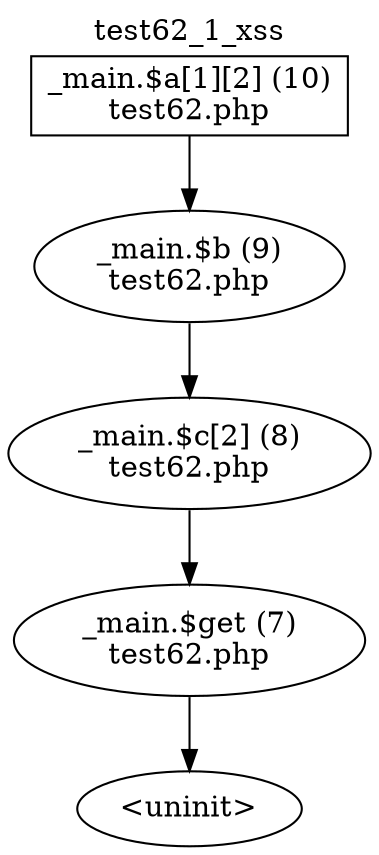 digraph cfg {
  label="test62_1_xss";
  labelloc=t;
  n1 [shape=box, label="_main.$a[1][2] (10)\ntest62.php"];
  n2 [shape=ellipse, label="_main.$b (9)\ntest62.php"];
  n3 [shape=ellipse, label="_main.$c[2] (8)\ntest62.php"];
  n4 [shape=ellipse, label="_main.$get (7)\ntest62.php"];
  n5 [shape=ellipse, label="<uninit>"];
  n1 -> n2;
  n2 -> n3;
  n3 -> n4;
  n4 -> n5;
}
